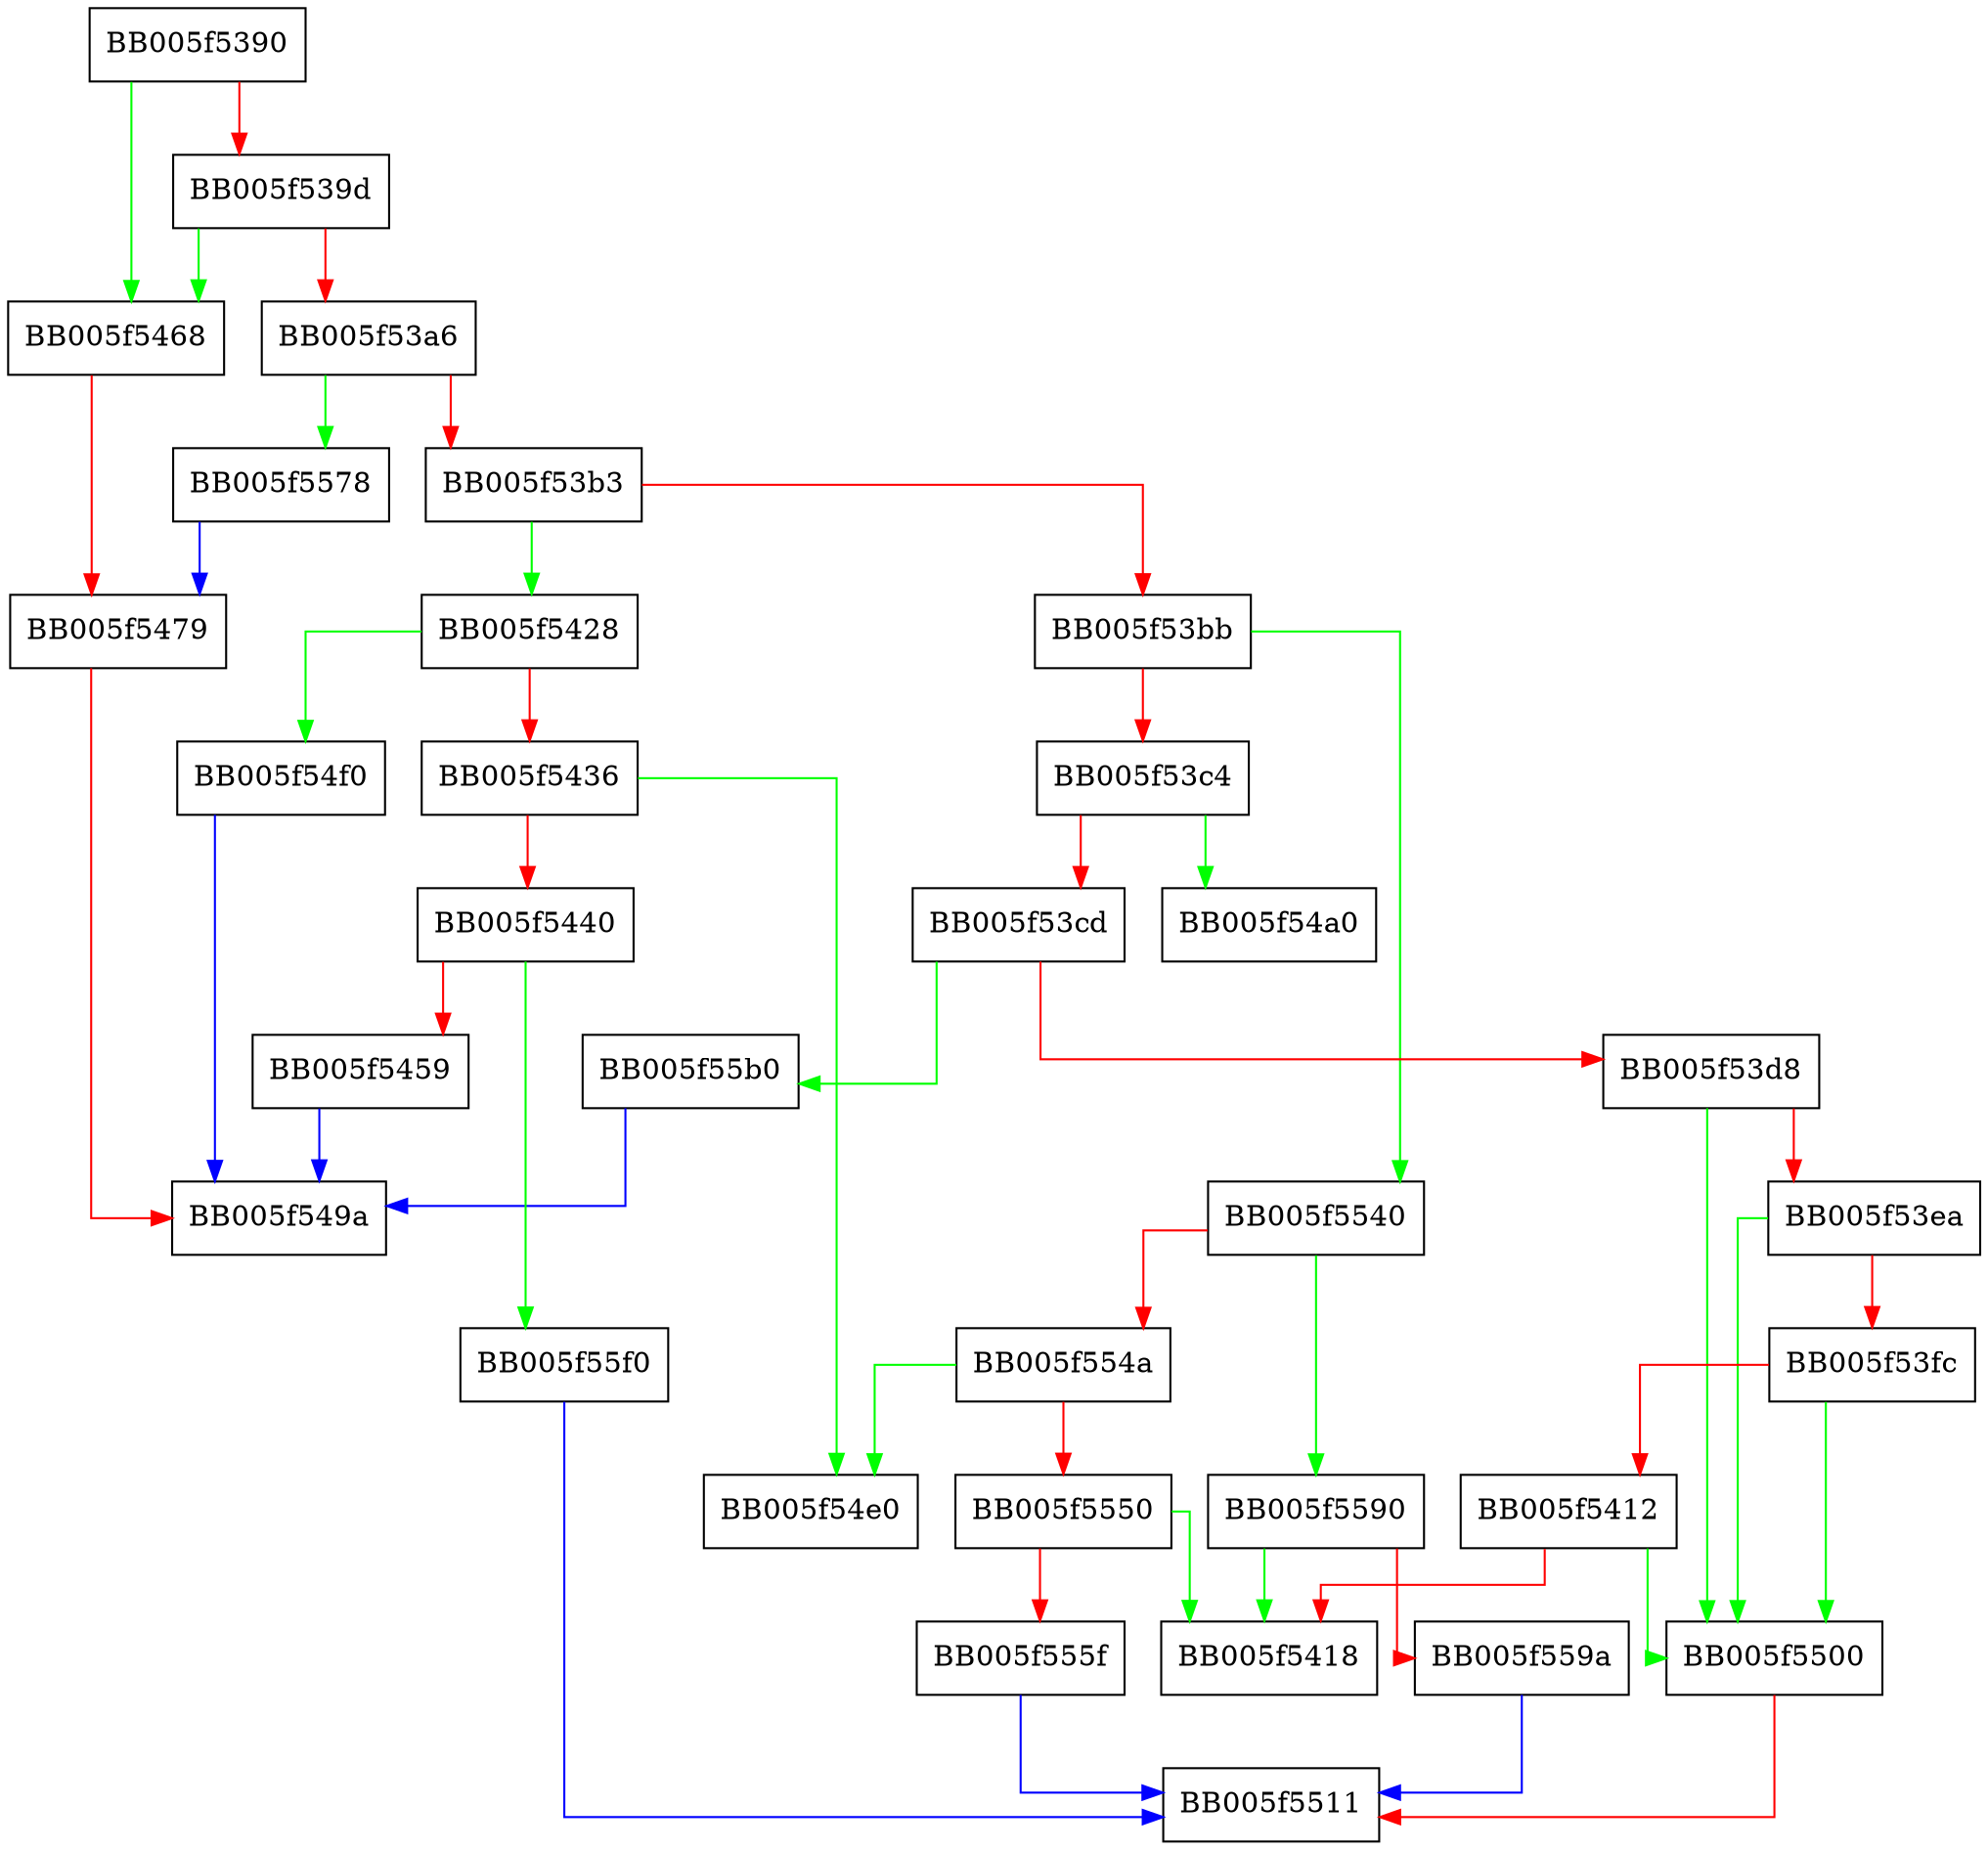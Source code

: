 digraph OSSL_PARAM_get_int {
  node [shape="box"];
  graph [splines=ortho];
  BB005f5390 -> BB005f5468 [color="green"];
  BB005f5390 -> BB005f539d [color="red"];
  BB005f539d -> BB005f5468 [color="green"];
  BB005f539d -> BB005f53a6 [color="red"];
  BB005f53a6 -> BB005f5578 [color="green"];
  BB005f53a6 -> BB005f53b3 [color="red"];
  BB005f53b3 -> BB005f5428 [color="green"];
  BB005f53b3 -> BB005f53bb [color="red"];
  BB005f53bb -> BB005f5540 [color="green"];
  BB005f53bb -> BB005f53c4 [color="red"];
  BB005f53c4 -> BB005f54a0 [color="green"];
  BB005f53c4 -> BB005f53cd [color="red"];
  BB005f53cd -> BB005f55b0 [color="green"];
  BB005f53cd -> BB005f53d8 [color="red"];
  BB005f53d8 -> BB005f5500 [color="green"];
  BB005f53d8 -> BB005f53ea [color="red"];
  BB005f53ea -> BB005f5500 [color="green"];
  BB005f53ea -> BB005f53fc [color="red"];
  BB005f53fc -> BB005f5500 [color="green"];
  BB005f53fc -> BB005f5412 [color="red"];
  BB005f5412 -> BB005f5500 [color="green"];
  BB005f5412 -> BB005f5418 [color="red"];
  BB005f5428 -> BB005f54f0 [color="green"];
  BB005f5428 -> BB005f5436 [color="red"];
  BB005f5436 -> BB005f54e0 [color="green"];
  BB005f5436 -> BB005f5440 [color="red"];
  BB005f5440 -> BB005f55f0 [color="green"];
  BB005f5440 -> BB005f5459 [color="red"];
  BB005f5459 -> BB005f549a [color="blue"];
  BB005f5468 -> BB005f5479 [color="red"];
  BB005f5479 -> BB005f549a [color="red"];
  BB005f54f0 -> BB005f549a [color="blue"];
  BB005f5500 -> BB005f5511 [color="red"];
  BB005f5540 -> BB005f5590 [color="green"];
  BB005f5540 -> BB005f554a [color="red"];
  BB005f554a -> BB005f54e0 [color="green"];
  BB005f554a -> BB005f5550 [color="red"];
  BB005f5550 -> BB005f5418 [color="green"];
  BB005f5550 -> BB005f555f [color="red"];
  BB005f555f -> BB005f5511 [color="blue"];
  BB005f5578 -> BB005f5479 [color="blue"];
  BB005f5590 -> BB005f5418 [color="green"];
  BB005f5590 -> BB005f559a [color="red"];
  BB005f559a -> BB005f5511 [color="blue"];
  BB005f55b0 -> BB005f549a [color="blue"];
  BB005f55f0 -> BB005f5511 [color="blue"];
}